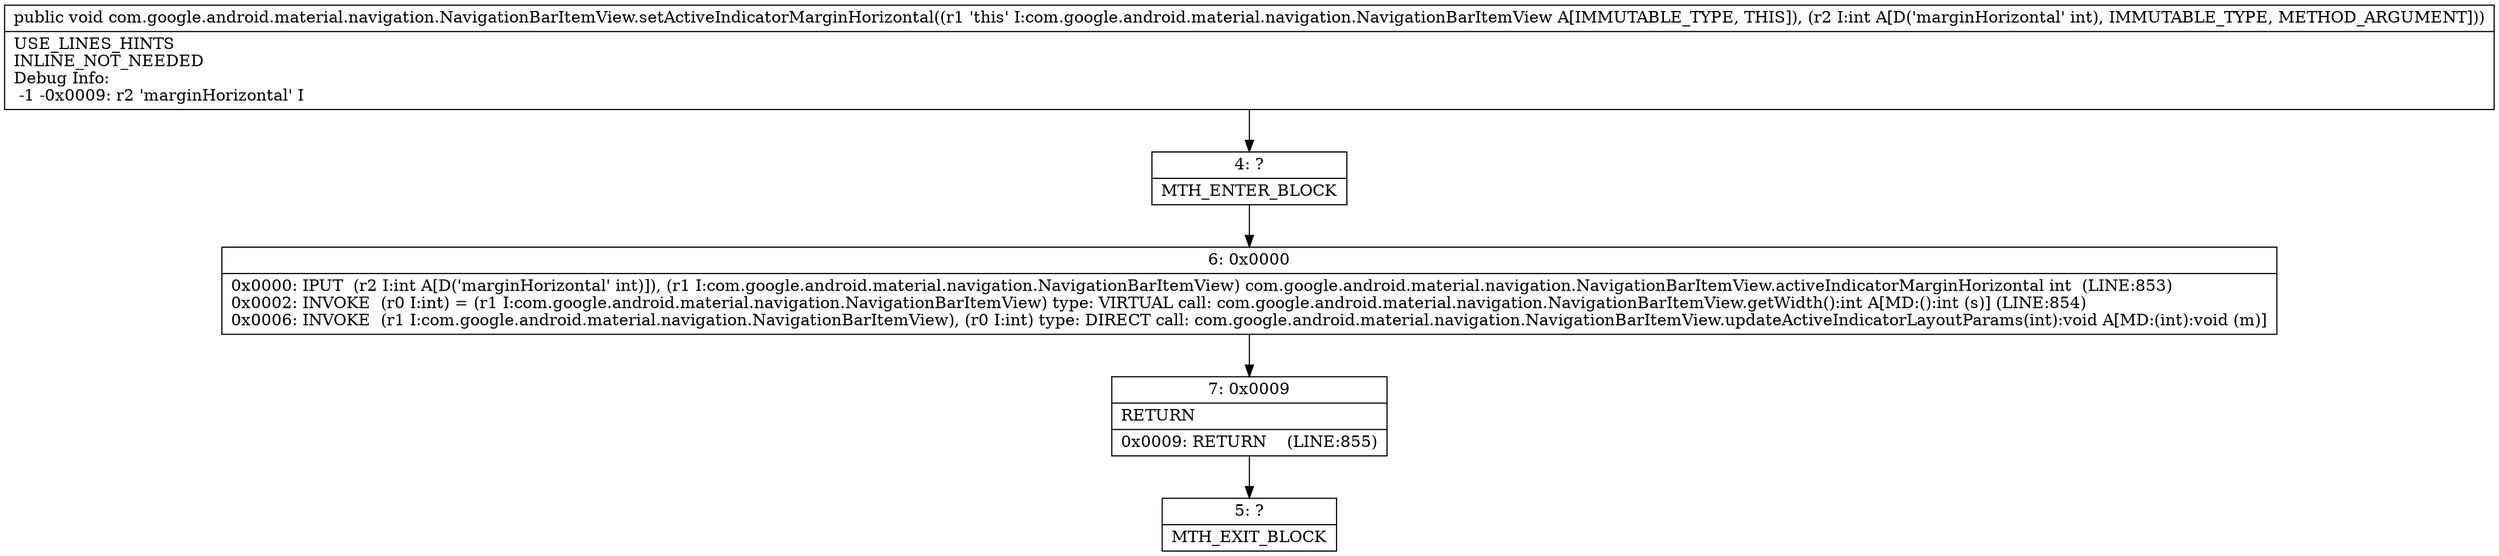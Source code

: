 digraph "CFG forcom.google.android.material.navigation.NavigationBarItemView.setActiveIndicatorMarginHorizontal(I)V" {
Node_4 [shape=record,label="{4\:\ ?|MTH_ENTER_BLOCK\l}"];
Node_6 [shape=record,label="{6\:\ 0x0000|0x0000: IPUT  (r2 I:int A[D('marginHorizontal' int)]), (r1 I:com.google.android.material.navigation.NavigationBarItemView) com.google.android.material.navigation.NavigationBarItemView.activeIndicatorMarginHorizontal int  (LINE:853)\l0x0002: INVOKE  (r0 I:int) = (r1 I:com.google.android.material.navigation.NavigationBarItemView) type: VIRTUAL call: com.google.android.material.navigation.NavigationBarItemView.getWidth():int A[MD:():int (s)] (LINE:854)\l0x0006: INVOKE  (r1 I:com.google.android.material.navigation.NavigationBarItemView), (r0 I:int) type: DIRECT call: com.google.android.material.navigation.NavigationBarItemView.updateActiveIndicatorLayoutParams(int):void A[MD:(int):void (m)]\l}"];
Node_7 [shape=record,label="{7\:\ 0x0009|RETURN\l|0x0009: RETURN    (LINE:855)\l}"];
Node_5 [shape=record,label="{5\:\ ?|MTH_EXIT_BLOCK\l}"];
MethodNode[shape=record,label="{public void com.google.android.material.navigation.NavigationBarItemView.setActiveIndicatorMarginHorizontal((r1 'this' I:com.google.android.material.navigation.NavigationBarItemView A[IMMUTABLE_TYPE, THIS]), (r2 I:int A[D('marginHorizontal' int), IMMUTABLE_TYPE, METHOD_ARGUMENT]))  | USE_LINES_HINTS\lINLINE_NOT_NEEDED\lDebug Info:\l  \-1 \-0x0009: r2 'marginHorizontal' I\l}"];
MethodNode -> Node_4;Node_4 -> Node_6;
Node_6 -> Node_7;
Node_7 -> Node_5;
}

